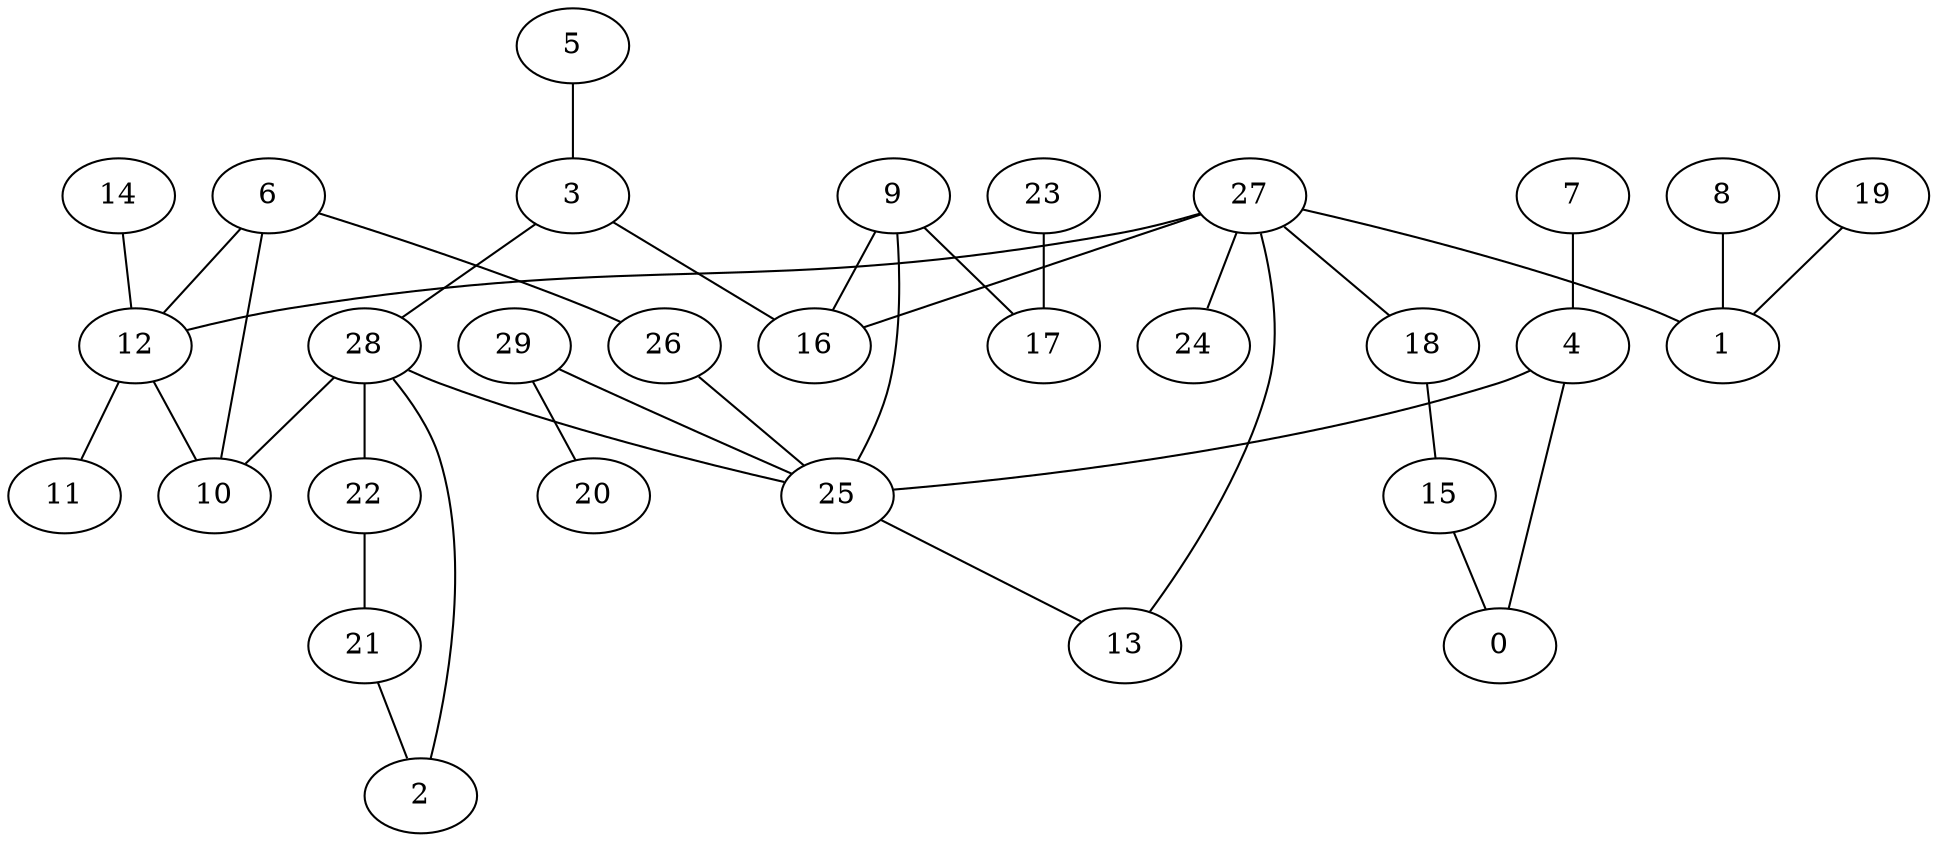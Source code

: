 digraph GG_graph {

subgraph G_graph {
edge [color = black]
"18" -> "15" [dir = none]
"12" -> "10" [dir = none]
"12" -> "11" [dir = none]
"29" -> "20" [dir = none]
"29" -> "25" [dir = none]
"15" -> "0" [dir = none]
"9" -> "17" [dir = none]
"9" -> "16" [dir = none]
"22" -> "21" [dir = none]
"4" -> "0" [dir = none]
"4" -> "25" [dir = none]
"27" -> "24" [dir = none]
"27" -> "13" [dir = none]
"27" -> "1" [dir = none]
"27" -> "12" [dir = none]
"27" -> "16" [dir = none]
"28" -> "22" [dir = none]
"28" -> "2" [dir = none]
"28" -> "25" [dir = none]
"7" -> "4" [dir = none]
"19" -> "1" [dir = none]
"3" -> "16" [dir = none]
"3" -> "28" [dir = none]
"6" -> "12" [dir = none]
"14" -> "12" [dir = none]
"26" -> "25" [dir = none]
"5" -> "3" [dir = none]
"23" -> "17" [dir = none]
"8" -> "1" [dir = none]
"21" -> "2" [dir = none]
"6" -> "26" [dir = none]
"6" -> "10" [dir = none]
"25" -> "13" [dir = none]
"28" -> "10" [dir = none]
"9" -> "25" [dir = none]
"27" -> "18" [dir = none]
}

}
